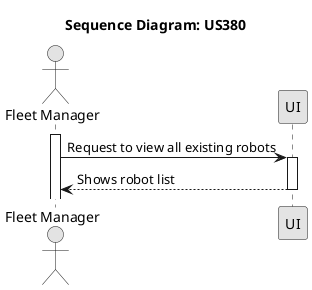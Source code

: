 @startuml 
skinparam Monochrome true
skinparam PackageStyle rectangle
skinparam Shadowing false

title Sequence Diagram: US380

actor "Fleet Manager" as User
participant "UI" as UI

activate User

User -> UI: Request to view all existing robots 
activate UI

UI --> User: Shows robot list
deactivate UI


@enduml
